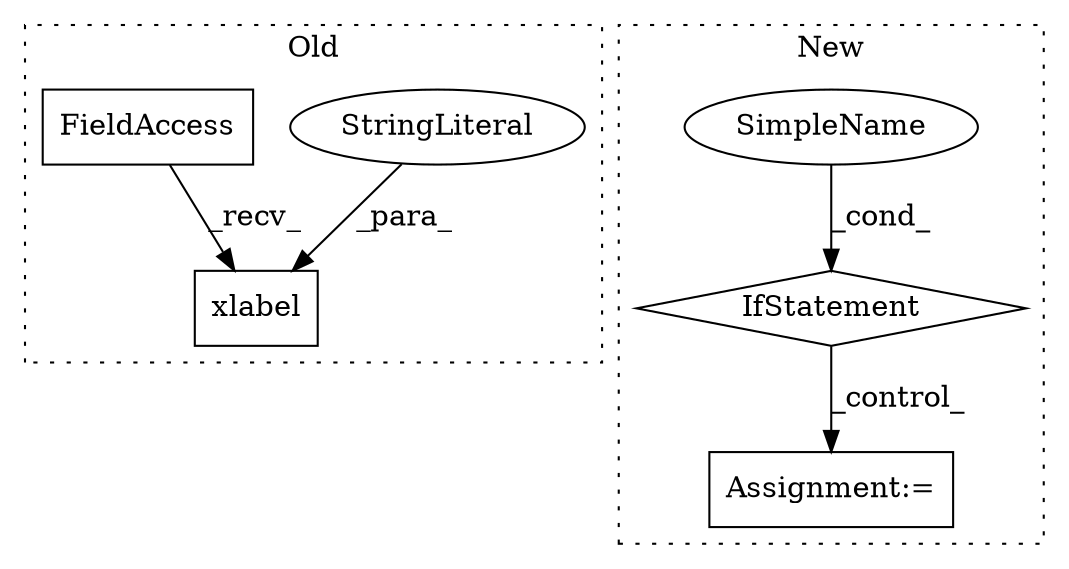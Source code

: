 digraph G {
subgraph cluster0 {
1 [label="xlabel" a="32" s="2843,2865" l="7,1" shape="box"];
3 [label="StringLiteral" a="45" s="2850" l="15" shape="ellipse"];
4 [label="FieldAccess" a="22" s="2825" l="17" shape="box"];
label = "Old";
style="dotted";
}
subgraph cluster1 {
2 [label="IfStatement" a="25" s="7132,7148" l="4,2" shape="diamond"];
5 [label="SimpleName" a="42" s="" l="" shape="ellipse"];
6 [label="Assignment:=" a="7" s="7237" l="1" shape="box"];
label = "New";
style="dotted";
}
2 -> 6 [label="_control_"];
3 -> 1 [label="_para_"];
4 -> 1 [label="_recv_"];
5 -> 2 [label="_cond_"];
}